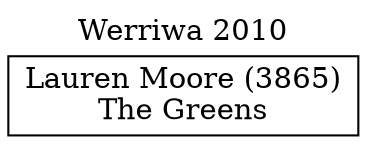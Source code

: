 // House preference flow
digraph "Lauren Moore (3865)_Werriwa_2010" {
	graph [label="Werriwa 2010" labelloc=t mclimit=10]
	node [shape=box]
	"Lauren Moore (3865)" [label="Lauren Moore (3865)
The Greens"]
}
